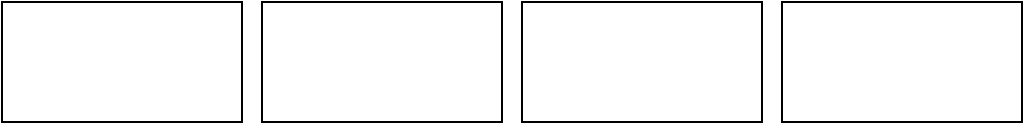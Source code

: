 <mxfile version="24.4.10" type="github">
  <diagram name="Page-1" id="RdygrtCfcZun4iDKkc2f">
    <mxGraphModel dx="1009" dy="1357" grid="0" gridSize="10" guides="1" tooltips="1" connect="1" arrows="1" fold="1" page="0" pageScale="1" pageWidth="827" pageHeight="1169" math="0" shadow="0">
      <root>
        <mxCell id="0" />
        <mxCell id="1" parent="0" />
        <mxCell id="95pVycmEV6OJZpLW3WY5-1" value="" style="whiteSpace=wrap;html=1;" vertex="1" parent="1">
          <mxGeometry x="-66" y="-192" width="120" height="60" as="geometry" />
        </mxCell>
        <mxCell id="95pVycmEV6OJZpLW3WY5-3" value="" style="whiteSpace=wrap;html=1;" vertex="1" parent="1">
          <mxGeometry x="64" y="-192" width="120" height="60" as="geometry" />
        </mxCell>
        <mxCell id="95pVycmEV6OJZpLW3WY5-4" value="" style="whiteSpace=wrap;html=1;" vertex="1" parent="1">
          <mxGeometry x="194" y="-192" width="120" height="60" as="geometry" />
        </mxCell>
        <mxCell id="95pVycmEV6OJZpLW3WY5-5" value="" style="whiteSpace=wrap;html=1;" vertex="1" parent="1">
          <mxGeometry x="324" y="-192" width="120" height="60" as="geometry" />
        </mxCell>
      </root>
    </mxGraphModel>
  </diagram>
</mxfile>

